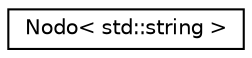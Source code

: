 digraph "Graphical Class Hierarchy"
{
 // LATEX_PDF_SIZE
  edge [fontname="Helvetica",fontsize="10",labelfontname="Helvetica",labelfontsize="10"];
  node [fontname="Helvetica",fontsize="10",shape=record];
  rankdir="LR";
  Node0 [label="Nodo\< std::string \>",height=0.2,width=0.4,color="black", fillcolor="white", style="filled",URL="$class_nodo.html",tooltip=" "];
}
